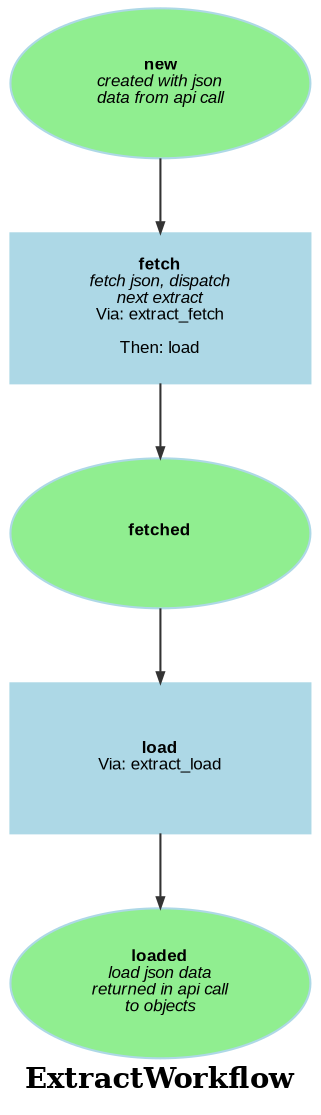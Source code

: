 digraph workflow {
  ratio="compress" rankdir="TB" label=<<B>ExtractWorkflow</B>>
  node [fontsize="8" fontname="Arial" color="lightBlue" style="filled" fixedsize="false" width="2" height="1"];
  edge [fontsize="7" fontname="Arial" color="#333333" arrowhead="normal" arrowsize="0.5"];

  place_new [label=<<B>new</B><BR/><I>created with json<BR/>data from api call</I>>, shape=oval fillcolor="lightgreen" style="filled"];
  place_loaded [label=<<B>loaded</B><BR/><I>load json data<BR/>returned in api call<BR/>to objects</I>>, shape=oval fillcolor="lightgreen" style="filled"];
  place_fetched [label=<<B>fetched</B>>, shape=oval fillcolor="lightgreen" style="filled"];
  transition_0 [label=<<B>fetch</B><BR/><I>fetch json, dispatch<BR/>next extract</I><BR/>Via: extract_fetch<BR/><BR/>Then: load>, shape="box" regular=""];
  transition_1 [label=<<B>load</B><BR/>Via: extract_load>, shape="box" regular=""];
  place_new -> transition_0 [style="solid", comment="new"];
  transition_0 -> place_fetched [style="solid"];
  place_fetched -> transition_1 [style="solid", comment="fetched"];
  transition_1 -> place_loaded [style="solid"];
}
